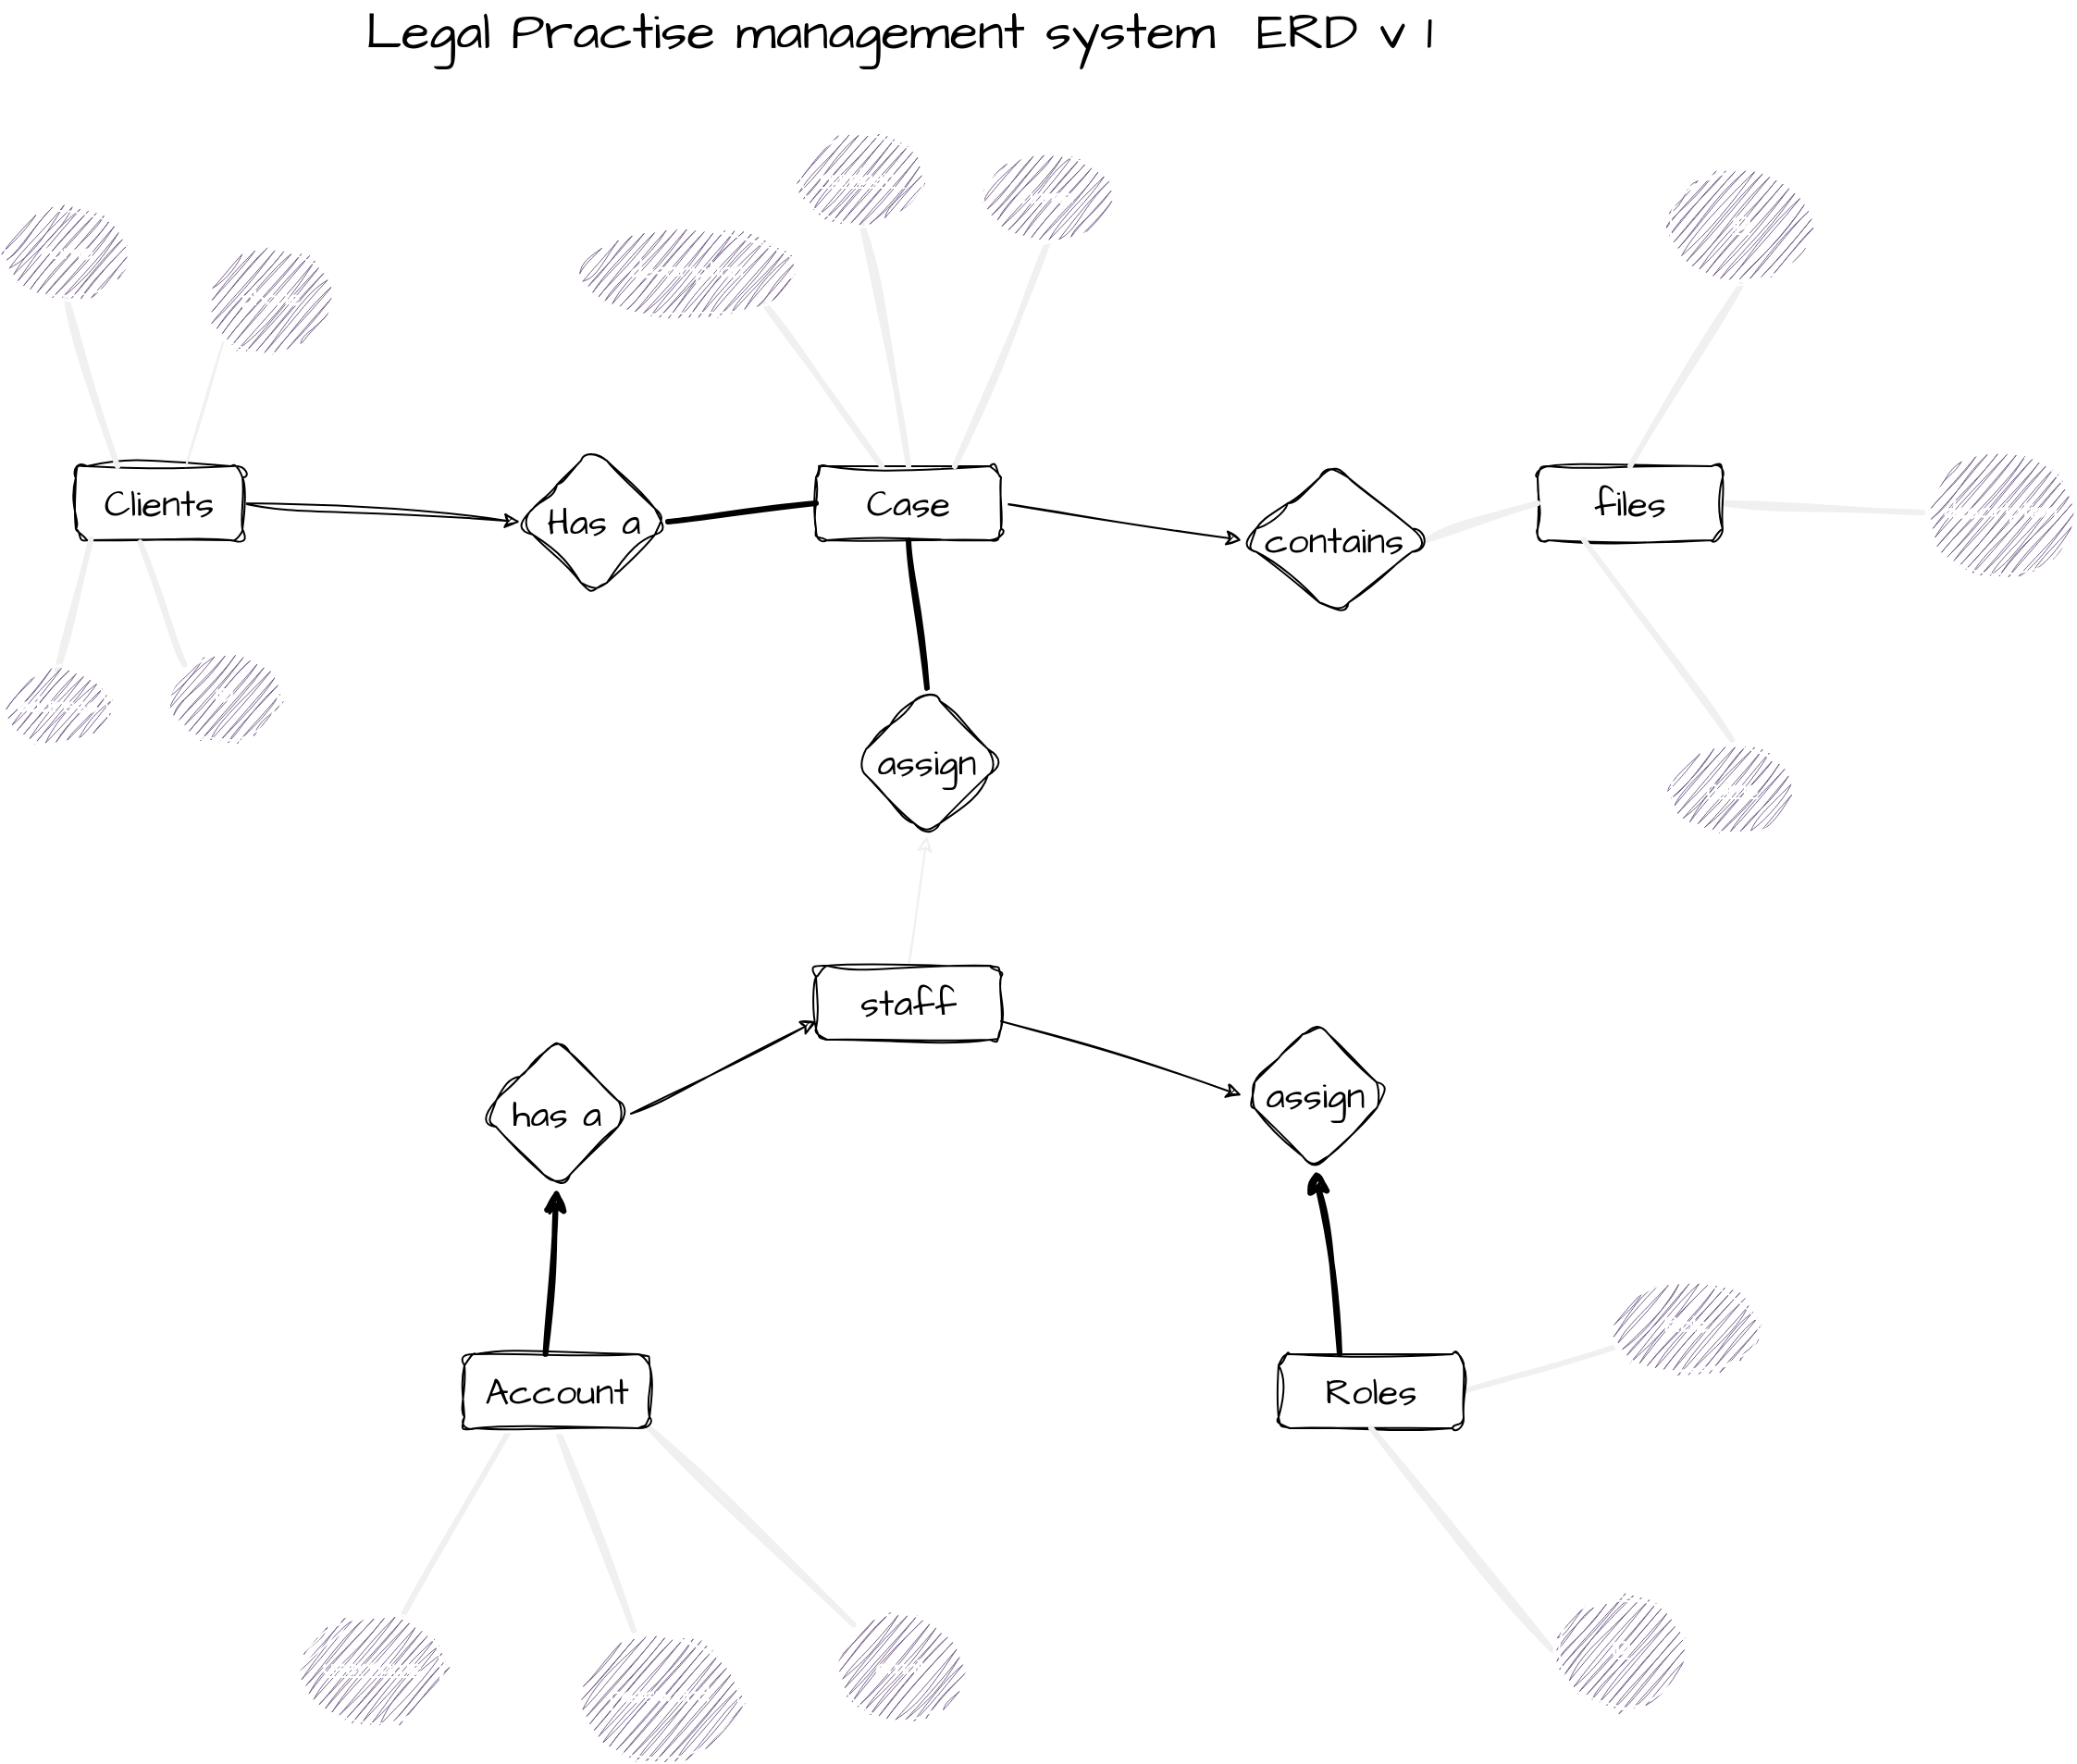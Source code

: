 <mxfile>
    <diagram id="awQgrbGgzw3g0vj8eeHL" name="Page-1">
        <mxGraphModel dx="1375" dy="981" grid="1" gridSize="10" guides="1" tooltips="1" connect="1" arrows="1" fold="1" page="1" pageScale="1" pageWidth="850" pageHeight="1100" math="0" shadow="0">
            <root>
                <mxCell id="0"/>
                <mxCell id="1" parent="0"/>
                <mxCell id="15" style="edgeStyle=none;hachureGap=4;html=1;exitX=1;exitY=0.5;exitDx=0;exitDy=0;entryX=0;entryY=0.5;entryDx=0;entryDy=0;fontFamily=Architects Daughter;fontSource=https%3A%2F%2Ffonts.googleapis.com%2Fcss%3Ffamily%3DArchitects%2BDaughter;fontSize=16;rounded=1;sketch=1;curveFitting=1;jiggle=2;" edge="1" parent="1" source="2" target="10">
                    <mxGeometry relative="1" as="geometry"/>
                </mxCell>
                <mxCell id="2" value="Clients" style="rounded=1;whiteSpace=wrap;html=1;hachureGap=4;fontFamily=Architects Daughter;fontSource=https%3A%2F%2Ffonts.googleapis.com%2Fcss%3Ffamily%3DArchitects%2BDaughter;fontSize=20;sketch=1;curveFitting=1;jiggle=2;" vertex="1" parent="1">
                    <mxGeometry x="40" y="260" width="90" height="40" as="geometry"/>
                </mxCell>
                <mxCell id="17" style="edgeStyle=none;hachureGap=4;html=1;exitX=1;exitY=0.5;exitDx=0;exitDy=0;entryX=0;entryY=0.5;entryDx=0;entryDy=0;fontFamily=Architects Daughter;fontSource=https%3A%2F%2Ffonts.googleapis.com%2Fcss%3Ffamily%3DArchitects%2BDaughter;fontSize=16;rounded=1;sketch=1;curveFitting=1;jiggle=2;" edge="1" parent="1" source="3" target="11">
                    <mxGeometry relative="1" as="geometry"/>
                </mxCell>
                <mxCell id="19" style="edgeStyle=none;hachureGap=4;html=1;exitX=0.5;exitY=1;exitDx=0;exitDy=0;entryX=0.5;entryY=0;entryDx=0;entryDy=0;fontFamily=Architects Daughter;fontSource=https%3A%2F%2Ffonts.googleapis.com%2Fcss%3Ffamily%3DArchitects%2BDaughter;fontSize=16;rounded=1;sketch=1;curveFitting=1;jiggle=2;endArrow=none;endFill=0;strokeWidth=3;" edge="1" parent="1" source="3" target="12">
                    <mxGeometry relative="1" as="geometry"/>
                </mxCell>
                <mxCell id="3" value="Case" style="rounded=1;whiteSpace=wrap;html=1;hachureGap=4;fontFamily=Architects Daughter;fontSource=https%3A%2F%2Ffonts.googleapis.com%2Fcss%3Ffamily%3DArchitects%2BDaughter;fontSize=20;sketch=1;curveFitting=1;jiggle=2;" vertex="1" parent="1">
                    <mxGeometry x="440" y="260" width="100" height="40" as="geometry"/>
                </mxCell>
                <mxCell id="59" style="edgeStyle=none;rounded=1;sketch=1;hachureGap=4;jiggle=2;curveFitting=1;html=1;exitX=1;exitY=0.5;exitDx=0;exitDy=0;entryX=0;entryY=0.5;entryDx=0;entryDy=0;strokeColor=#F0F0F0;strokeWidth=3;fontFamily=Architects Daughter;fontSource=https%3A%2F%2Ffonts.googleapis.com%2Fcss%3Ffamily%3DArchitects%2BDaughter;fontSize=16;startArrow=none;startFill=0;endArrow=none;endFill=0;" edge="1" parent="1" source="5" target="44">
                    <mxGeometry relative="1" as="geometry"/>
                </mxCell>
                <mxCell id="5" value="files" style="rounded=1;whiteSpace=wrap;html=1;hachureGap=4;fontFamily=Architects Daughter;fontSource=https%3A%2F%2Ffonts.googleapis.com%2Fcss%3Ffamily%3DArchitects%2BDaughter;fontSize=20;sketch=1;curveFitting=1;jiggle=2;" vertex="1" parent="1">
                    <mxGeometry x="830" y="260" width="100" height="40" as="geometry"/>
                </mxCell>
                <mxCell id="23" style="edgeStyle=none;hachureGap=4;html=1;exitX=1;exitY=0.75;exitDx=0;exitDy=0;entryX=0;entryY=0.5;entryDx=0;entryDy=0;fontFamily=Architects Daughter;fontSource=https%3A%2F%2Ffonts.googleapis.com%2Fcss%3Ffamily%3DArchitects%2BDaughter;fontSize=16;rounded=1;sketch=1;curveFitting=1;jiggle=2;" edge="1" parent="1" source="6" target="14">
                    <mxGeometry relative="1" as="geometry"/>
                </mxCell>
                <mxCell id="28" style="edgeStyle=none;rounded=1;sketch=1;hachureGap=4;jiggle=2;curveFitting=1;html=1;exitX=0.5;exitY=0;exitDx=0;exitDy=0;entryX=0.5;entryY=1;entryDx=0;entryDy=0;strokeColor=#F0F0F0;strokeWidth=1;fontFamily=Architects Daughter;fontSource=https%3A%2F%2Ffonts.googleapis.com%2Fcss%3Ffamily%3DArchitects%2BDaughter;fontSize=16;startArrow=none;startFill=0;endArrow=classic;endFill=1;" edge="1" parent="1" source="6" target="12">
                    <mxGeometry relative="1" as="geometry"/>
                </mxCell>
                <mxCell id="6" value="staff" style="rounded=1;whiteSpace=wrap;html=1;hachureGap=4;fontFamily=Architects Daughter;fontSource=https%3A%2F%2Ffonts.googleapis.com%2Fcss%3Ffamily%3DArchitects%2BDaughter;fontSize=20;sketch=1;curveFitting=1;jiggle=2;" vertex="1" parent="1">
                    <mxGeometry x="440" y="530" width="100" height="40" as="geometry"/>
                </mxCell>
                <mxCell id="52" style="edgeStyle=none;rounded=1;sketch=1;hachureGap=4;jiggle=2;curveFitting=1;html=1;exitX=1;exitY=0.5;exitDx=0;exitDy=0;strokeColor=#F0F0F0;strokeWidth=3;fontFamily=Architects Daughter;fontSource=https%3A%2F%2Ffonts.googleapis.com%2Fcss%3Ffamily%3DArchitects%2BDaughter;fontSize=16;startArrow=none;startFill=0;endArrow=none;endFill=0;" edge="1" parent="1" source="8" target="47">
                    <mxGeometry relative="1" as="geometry"/>
                </mxCell>
                <mxCell id="8" value="Roles" style="rounded=1;whiteSpace=wrap;html=1;hachureGap=4;fontFamily=Architects Daughter;fontSource=https%3A%2F%2Ffonts.googleapis.com%2Fcss%3Ffamily%3DArchitects%2BDaughter;fontSize=20;sketch=1;curveFitting=1;jiggle=2;" vertex="1" parent="1">
                    <mxGeometry x="690" y="740" width="100" height="40" as="geometry"/>
                </mxCell>
                <mxCell id="53" style="edgeStyle=none;rounded=1;sketch=1;hachureGap=4;jiggle=2;curveFitting=1;html=1;exitX=0.25;exitY=1;exitDx=0;exitDy=0;strokeColor=#F0F0F0;strokeWidth=3;fontFamily=Architects Daughter;fontSource=https%3A%2F%2Ffonts.googleapis.com%2Fcss%3Ffamily%3DArchitects%2BDaughter;fontSize=16;startArrow=none;startFill=0;endArrow=none;endFill=0;" edge="1" parent="1" source="9" target="48">
                    <mxGeometry relative="1" as="geometry"/>
                </mxCell>
                <mxCell id="54" style="edgeStyle=none;rounded=1;sketch=1;hachureGap=4;jiggle=2;curveFitting=1;html=1;exitX=0.5;exitY=1;exitDx=0;exitDy=0;strokeColor=#F0F0F0;strokeWidth=3;fontFamily=Architects Daughter;fontSource=https%3A%2F%2Ffonts.googleapis.com%2Fcss%3Ffamily%3DArchitects%2BDaughter;fontSize=16;startArrow=none;startFill=0;endArrow=none;endFill=0;" edge="1" parent="1" source="9" target="49">
                    <mxGeometry relative="1" as="geometry"/>
                </mxCell>
                <mxCell id="55" style="edgeStyle=none;rounded=1;sketch=1;hachureGap=4;jiggle=2;curveFitting=1;html=1;exitX=1;exitY=1;exitDx=0;exitDy=0;strokeColor=#F0F0F0;strokeWidth=3;fontFamily=Architects Daughter;fontSource=https%3A%2F%2Ffonts.googleapis.com%2Fcss%3Ffamily%3DArchitects%2BDaughter;fontSize=16;startArrow=none;startFill=0;endArrow=none;endFill=0;" edge="1" parent="1" source="9" target="50">
                    <mxGeometry relative="1" as="geometry"/>
                </mxCell>
                <mxCell id="9" value="Account" style="rounded=1;whiteSpace=wrap;html=1;hachureGap=4;fontFamily=Architects Daughter;fontSource=https%3A%2F%2Ffonts.googleapis.com%2Fcss%3Ffamily%3DArchitects%2BDaughter;fontSize=20;sketch=1;curveFitting=1;jiggle=2;" vertex="1" parent="1">
                    <mxGeometry x="250" y="740" width="100" height="40" as="geometry"/>
                </mxCell>
                <mxCell id="26" style="edgeStyle=none;rounded=1;sketch=1;hachureGap=4;jiggle=2;curveFitting=1;html=1;exitX=1;exitY=0.5;exitDx=0;exitDy=0;entryX=0;entryY=0.5;entryDx=0;entryDy=0;strokeWidth=3;fontFamily=Architects Daughter;fontSource=https%3A%2F%2Ffonts.googleapis.com%2Fcss%3Ffamily%3DArchitects%2BDaughter;fontSize=16;startArrow=none;startFill=0;endArrow=none;endFill=0;" edge="1" parent="1" source="10" target="3">
                    <mxGeometry relative="1" as="geometry"/>
                </mxCell>
                <mxCell id="10" value="Has a" style="rhombus;whiteSpace=wrap;html=1;hachureGap=4;fontFamily=Architects Daughter;fontSource=https%3A%2F%2Ffonts.googleapis.com%2Fcss%3Ffamily%3DArchitects%2BDaughter;fontSize=20;rounded=1;sketch=1;curveFitting=1;jiggle=2;" vertex="1" parent="1">
                    <mxGeometry x="280" y="250" width="80" height="80" as="geometry"/>
                </mxCell>
                <mxCell id="18" style="edgeStyle=none;hachureGap=4;html=1;exitX=1;exitY=0.5;exitDx=0;exitDy=0;entryX=0;entryY=0.5;entryDx=0;entryDy=0;fontFamily=Architects Daughter;fontSource=https%3A%2F%2Ffonts.googleapis.com%2Fcss%3Ffamily%3DArchitects%2BDaughter;fontSize=16;rounded=1;sketch=1;curveFitting=1;jiggle=2;endArrow=none;endFill=0;strokeColor=#F0F0F0;strokeWidth=3;" edge="1" parent="1" source="11" target="5">
                    <mxGeometry relative="1" as="geometry"/>
                </mxCell>
                <mxCell id="11" value="contains" style="rhombus;whiteSpace=wrap;html=1;hachureGap=4;fontFamily=Architects Daughter;fontSource=https%3A%2F%2Ffonts.googleapis.com%2Fcss%3Ffamily%3DArchitects%2BDaughter;fontSize=20;rounded=1;sketch=1;curveFitting=1;jiggle=2;" vertex="1" parent="1">
                    <mxGeometry x="670" y="260" width="100" height="80" as="geometry"/>
                </mxCell>
                <mxCell id="12" value="assign" style="rhombus;whiteSpace=wrap;html=1;hachureGap=4;fontFamily=Architects Daughter;fontSource=https%3A%2F%2Ffonts.googleapis.com%2Fcss%3Ffamily%3DArchitects%2BDaughter;fontSize=20;rounded=1;sketch=1;curveFitting=1;jiggle=2;" vertex="1" parent="1">
                    <mxGeometry x="460" y="380" width="80" height="80" as="geometry"/>
                </mxCell>
                <mxCell id="21" style="edgeStyle=none;hachureGap=4;html=1;exitX=1;exitY=0.5;exitDx=0;exitDy=0;entryX=0;entryY=0.75;entryDx=0;entryDy=0;fontFamily=Architects Daughter;fontSource=https%3A%2F%2Ffonts.googleapis.com%2Fcss%3Ffamily%3DArchitects%2BDaughter;fontSize=16;rounded=1;sketch=1;curveFitting=1;jiggle=2;" edge="1" parent="1" source="13" target="6">
                    <mxGeometry relative="1" as="geometry"/>
                </mxCell>
                <mxCell id="22" style="edgeStyle=none;hachureGap=4;html=1;exitX=0.5;exitY=1;exitDx=0;exitDy=0;entryX=0.438;entryY=-0.003;entryDx=0;entryDy=0;entryPerimeter=0;fontFamily=Architects Daughter;fontSource=https%3A%2F%2Ffonts.googleapis.com%2Fcss%3Ffamily%3DArchitects%2BDaughter;fontSize=16;rounded=1;sketch=1;curveFitting=1;jiggle=2;startArrow=classic;startFill=1;endArrow=none;endFill=0;strokeWidth=3;" edge="1" parent="1" source="13" target="9">
                    <mxGeometry relative="1" as="geometry"/>
                </mxCell>
                <mxCell id="13" value="has a" style="rhombus;whiteSpace=wrap;html=1;hachureGap=4;fontFamily=Architects Daughter;fontSource=https%3A%2F%2Ffonts.googleapis.com%2Fcss%3Ffamily%3DArchitects%2BDaughter;fontSize=20;rounded=1;sketch=1;curveFitting=1;jiggle=2;" vertex="1" parent="1">
                    <mxGeometry x="260" y="570" width="80" height="80" as="geometry"/>
                </mxCell>
                <mxCell id="24" style="edgeStyle=none;hachureGap=4;html=1;exitX=0.5;exitY=1;exitDx=0;exitDy=0;entryX=0.33;entryY=-0.003;entryDx=0;entryDy=0;entryPerimeter=0;fontFamily=Architects Daughter;fontSource=https%3A%2F%2Ffonts.googleapis.com%2Fcss%3Ffamily%3DArchitects%2BDaughter;fontSize=16;rounded=1;sketch=1;curveFitting=1;jiggle=2;endArrow=none;endFill=0;startArrow=classic;startFill=1;strokeWidth=3;" edge="1" parent="1" source="14" target="8">
                    <mxGeometry relative="1" as="geometry"/>
                </mxCell>
                <mxCell id="14" value="assign" style="rhombus;whiteSpace=wrap;html=1;hachureGap=4;fontFamily=Architects Daughter;fontSource=https%3A%2F%2Ffonts.googleapis.com%2Fcss%3Ffamily%3DArchitects%2BDaughter;fontSize=20;rounded=1;sketch=1;curveFitting=1;jiggle=2;" vertex="1" parent="1">
                    <mxGeometry x="670" y="560" width="80" height="80" as="geometry"/>
                </mxCell>
                <mxCell id="36" style="edgeStyle=none;rounded=1;sketch=1;hachureGap=4;jiggle=2;curveFitting=1;html=1;exitX=0;exitY=1;exitDx=0;exitDy=0;entryX=0.66;entryY=0.003;entryDx=0;entryDy=0;entryPerimeter=0;strokeColor=#F0F0F0;strokeWidth=1;fontFamily=Architects Daughter;fontSource=https%3A%2F%2Ffonts.googleapis.com%2Fcss%3Ffamily%3DArchitects%2BDaughter;fontSize=16;startArrow=none;startFill=0;endArrow=none;endFill=0;" edge="1" parent="1" source="29" target="2">
                    <mxGeometry relative="1" as="geometry"/>
                </mxCell>
                <mxCell id="29" value="phone" style="ellipse;whiteSpace=wrap;html=1;rounded=1;sketch=1;hachureGap=4;jiggle=2;curveFitting=1;fontFamily=Architects Daughter;fontSource=https%3A%2F%2Ffonts.googleapis.com%2Fcss%3Ffamily%3DArchitects%2BDaughter;fontSize=12;fillColor=#76608a;fontColor=#ffffff;strokeColor=#FFFFFF;fontStyle=1" vertex="1" parent="1">
                    <mxGeometry x="110" y="140" width="70" height="60" as="geometry"/>
                </mxCell>
                <mxCell id="35" style="edgeStyle=none;rounded=1;sketch=1;hachureGap=4;jiggle=2;curveFitting=1;html=1;exitX=0.5;exitY=1;exitDx=0;exitDy=0;entryX=0.25;entryY=0;entryDx=0;entryDy=0;strokeColor=#F0F0F0;strokeWidth=3;fontFamily=Architects Daughter;fontSource=https%3A%2F%2Ffonts.googleapis.com%2Fcss%3Ffamily%3DArchitects%2BDaughter;fontSize=16;startArrow=none;startFill=0;endArrow=none;endFill=0;" edge="1" parent="1" source="30" target="2">
                    <mxGeometry relative="1" as="geometry"/>
                </mxCell>
                <mxCell id="30" value="name" style="ellipse;whiteSpace=wrap;html=1;rounded=1;sketch=1;hachureGap=4;jiggle=2;curveFitting=1;fontFamily=Architects Daughter;fontSource=https%3A%2F%2Ffonts.googleapis.com%2Fcss%3Ffamily%3DArchitects%2BDaughter;fontSize=12;fillColor=#76608a;fontColor=#ffffff;strokeColor=#FFFFFF;fontStyle=1" vertex="1" parent="1">
                    <mxGeometry y="120" width="70" height="50" as="geometry"/>
                </mxCell>
                <mxCell id="34" style="edgeStyle=none;rounded=1;sketch=1;hachureGap=4;jiggle=2;curveFitting=1;html=1;exitX=0.5;exitY=0;exitDx=0;exitDy=0;entryX=0.091;entryY=0.983;entryDx=0;entryDy=0;entryPerimeter=0;strokeColor=#F0F0F0;strokeWidth=3;fontFamily=Architects Daughter;fontSource=https%3A%2F%2Ffonts.googleapis.com%2Fcss%3Ffamily%3DArchitects%2BDaughter;fontSize=16;startArrow=none;startFill=0;endArrow=none;endFill=0;" edge="1" parent="1" source="31" target="2">
                    <mxGeometry relative="1" as="geometry"/>
                </mxCell>
                <mxCell id="31" value="address" style="ellipse;whiteSpace=wrap;html=1;rounded=1;sketch=1;hachureGap=4;jiggle=2;curveFitting=1;fontFamily=Architects Daughter;fontSource=https%3A%2F%2Ffonts.googleapis.com%2Fcss%3Ffamily%3DArchitects%2BDaughter;fontSize=12;fillColor=#76608a;fontColor=#ffffff;strokeColor=#FFFFFF;fontStyle=1" vertex="1" parent="1">
                    <mxGeometry y="370" width="60" height="40" as="geometry"/>
                </mxCell>
                <mxCell id="41" style="edgeStyle=none;rounded=1;sketch=1;hachureGap=4;jiggle=2;curveFitting=1;html=1;exitX=0.5;exitY=1;exitDx=0;exitDy=0;entryX=0.5;entryY=0;entryDx=0;entryDy=0;strokeColor=#F0F0F0;strokeWidth=3;fontFamily=Architects Daughter;fontSource=https%3A%2F%2Ffonts.googleapis.com%2Fcss%3Ffamily%3DArchitects%2BDaughter;fontSize=16;startArrow=none;startFill=0;endArrow=none;endFill=0;" edge="1" parent="1" source="37" target="3">
                    <mxGeometry relative="1" as="geometry"/>
                </mxCell>
                <mxCell id="37" value="number&amp;nbsp;" style="ellipse;whiteSpace=wrap;html=1;rounded=1;sketch=1;hachureGap=4;jiggle=2;curveFitting=1;fontFamily=Architects Daughter;fontSource=https%3A%2F%2Ffonts.googleapis.com%2Fcss%3Ffamily%3DArchitects%2BDaughter;fontSize=12;fillColor=#76608a;fontColor=#ffffff;strokeColor=#FFFFFF;fontStyle=5" vertex="1" parent="1">
                    <mxGeometry x="430" y="80" width="70" height="50" as="geometry"/>
                </mxCell>
                <mxCell id="40" style="edgeStyle=none;rounded=1;sketch=1;hachureGap=4;jiggle=2;curveFitting=1;html=1;exitX=0.5;exitY=1;exitDx=0;exitDy=0;entryX=0.75;entryY=0;entryDx=0;entryDy=0;strokeColor=#F0F0F0;strokeWidth=3;fontFamily=Architects Daughter;fontSource=https%3A%2F%2Ffonts.googleapis.com%2Fcss%3Ffamily%3DArchitects%2BDaughter;fontSize=16;startArrow=none;startFill=0;endArrow=none;endFill=0;" edge="1" parent="1" source="38" target="3">
                    <mxGeometry relative="1" as="geometry"/>
                </mxCell>
                <mxCell id="38" value="name" style="ellipse;whiteSpace=wrap;html=1;rounded=1;sketch=1;hachureGap=4;jiggle=2;curveFitting=1;fontFamily=Architects Daughter;fontSource=https%3A%2F%2Ffonts.googleapis.com%2Fcss%3Ffamily%3DArchitects%2BDaughter;fontSize=12;fillColor=#76608a;fontColor=#ffffff;strokeColor=#FFFFFF;fontStyle=1" vertex="1" parent="1">
                    <mxGeometry x="530" y="90" width="70" height="50" as="geometry"/>
                </mxCell>
                <mxCell id="42" style="edgeStyle=none;rounded=1;sketch=1;hachureGap=4;jiggle=2;curveFitting=1;html=1;exitX=1;exitY=1;exitDx=0;exitDy=0;strokeColor=#F0F0F0;strokeWidth=3;fontFamily=Architects Daughter;fontSource=https%3A%2F%2Ffonts.googleapis.com%2Fcss%3Ffamily%3DArchitects%2BDaughter;fontSize=16;startArrow=none;startFill=0;endArrow=none;endFill=0;" edge="1" parent="1" source="39" target="3">
                    <mxGeometry relative="1" as="geometry"/>
                </mxCell>
                <mxCell id="39" value="description" style="ellipse;whiteSpace=wrap;html=1;rounded=1;sketch=1;hachureGap=4;jiggle=2;curveFitting=1;fontFamily=Architects Daughter;fontSource=https%3A%2F%2Ffonts.googleapis.com%2Fcss%3Ffamily%3DArchitects%2BDaughter;fontSize=12;fillColor=#76608a;fontColor=#ffffff;strokeColor=#FFFFFF;fontStyle=1" vertex="1" parent="1">
                    <mxGeometry x="310" y="130" width="120" height="50" as="geometry"/>
                </mxCell>
                <mxCell id="58" style="edgeStyle=none;rounded=1;sketch=1;hachureGap=4;jiggle=2;curveFitting=1;html=1;exitX=0.5;exitY=1;exitDx=0;exitDy=0;entryX=0.5;entryY=0;entryDx=0;entryDy=0;strokeColor=#F0F0F0;strokeWidth=3;fontFamily=Architects Daughter;fontSource=https%3A%2F%2Ffonts.googleapis.com%2Fcss%3Ffamily%3DArchitects%2BDaughter;fontSize=16;startArrow=none;startFill=0;endArrow=none;endFill=0;" edge="1" parent="1" source="43" target="5">
                    <mxGeometry relative="1" as="geometry"/>
                </mxCell>
                <mxCell id="43" value="&lt;u style=&quot;font-size: 12px;&quot;&gt;ID&lt;/u&gt;" style="ellipse;whiteSpace=wrap;html=1;rounded=1;sketch=1;hachureGap=4;jiggle=2;curveFitting=1;fontFamily=Architects Daughter;fontSource=https%3A%2F%2Ffonts.googleapis.com%2Fcss%3Ffamily%3DArchitects%2BDaughter;fontSize=12;perimeterSpacing=2;strokeWidth=1;fillColor=#76608a;fontColor=#ffffff;strokeColor=#FFFFFF;fontStyle=1" vertex="1" parent="1">
                    <mxGeometry x="900" y="100" width="80" height="60" as="geometry"/>
                </mxCell>
                <mxCell id="44" value="description" style="ellipse;whiteSpace=wrap;html=1;rounded=1;sketch=1;hachureGap=4;jiggle=2;curveFitting=1;fontFamily=Architects Daughter;fontSource=https%3A%2F%2Ffonts.googleapis.com%2Fcss%3Ffamily%3DArchitects%2BDaughter;fontSize=12;perimeterSpacing=2;strokeWidth=1;fillColor=#76608a;fontColor=#ffffff;strokeColor=#FFFFFF;fontStyle=1" vertex="1" parent="1">
                    <mxGeometry x="1040" y="250" width="80" height="70" as="geometry"/>
                </mxCell>
                <mxCell id="56" style="edgeStyle=none;rounded=1;sketch=1;hachureGap=4;jiggle=2;curveFitting=1;html=1;exitX=0.5;exitY=0;exitDx=0;exitDy=0;entryX=0.25;entryY=1;entryDx=0;entryDy=0;strokeColor=#F0F0F0;strokeWidth=3;fontFamily=Architects Daughter;fontSource=https%3A%2F%2Ffonts.googleapis.com%2Fcss%3Ffamily%3DArchitects%2BDaughter;fontSize=16;startArrow=none;startFill=0;endArrow=none;endFill=0;" edge="1" parent="1" source="45" target="5">
                    <mxGeometry relative="1" as="geometry"/>
                </mxCell>
                <mxCell id="45" value="name" style="ellipse;whiteSpace=wrap;html=1;rounded=1;sketch=1;hachureGap=4;jiggle=2;curveFitting=1;fontFamily=Architects Daughter;fontSource=https%3A%2F%2Ffonts.googleapis.com%2Fcss%3Ffamily%3DArchitects%2BDaughter;fontSize=12;perimeterSpacing=2;strokeWidth=1;fillColor=#76608a;fontColor=#ffffff;strokeColor=#FFFFFF;fontStyle=5" vertex="1" parent="1">
                    <mxGeometry x="900" y="410" width="70" height="50" as="geometry"/>
                </mxCell>
                <mxCell id="51" style="edgeStyle=none;rounded=1;sketch=1;hachureGap=4;jiggle=2;curveFitting=1;html=1;exitX=0;exitY=0.5;exitDx=0;exitDy=0;entryX=0.5;entryY=1;entryDx=0;entryDy=0;strokeColor=#F0F0F0;strokeWidth=3;fontFamily=Architects Daughter;fontSource=https%3A%2F%2Ffonts.googleapis.com%2Fcss%3Ffamily%3DArchitects%2BDaughter;fontSize=16;startArrow=none;startFill=0;endArrow=none;endFill=0;" edge="1" parent="1" source="46" target="8">
                    <mxGeometry relative="1" as="geometry"/>
                </mxCell>
                <mxCell id="46" value="&lt;u style=&quot;font-size: 12px;&quot;&gt;ID&lt;/u&gt;" style="ellipse;whiteSpace=wrap;html=1;rounded=1;sketch=1;hachureGap=4;jiggle=2;curveFitting=1;fontFamily=Architects Daughter;fontSource=https%3A%2F%2Ffonts.googleapis.com%2Fcss%3Ffamily%3DArchitects%2BDaughter;fontSize=12;perimeterSpacing=2;strokeWidth=1;fillColor=#76608a;fontColor=#ffffff;strokeColor=#FFFFFF;fontStyle=1" vertex="1" parent="1">
                    <mxGeometry x="840" y="870" width="70" height="60" as="geometry"/>
                </mxCell>
                <mxCell id="47" value="Role" style="ellipse;whiteSpace=wrap;html=1;rounded=1;sketch=1;hachureGap=4;jiggle=2;curveFitting=1;fontFamily=Architects Daughter;fontSource=https%3A%2F%2Ffonts.googleapis.com%2Fcss%3Ffamily%3DArchitects%2BDaughter;fontSize=12;perimeterSpacing=2;strokeWidth=1;fillColor=#76608a;fontColor=#ffffff;strokeColor=#FFFFFF;fontStyle=1" vertex="1" parent="1">
                    <mxGeometry x="870" y="700" width="80" height="50" as="geometry"/>
                </mxCell>
                <mxCell id="48" value="&lt;u style=&quot;font-size: 12px;&quot;&gt;username&lt;/u&gt;" style="ellipse;whiteSpace=wrap;html=1;rounded=1;sketch=1;hachureGap=4;jiggle=2;curveFitting=1;fontFamily=Architects Daughter;fontSource=https%3A%2F%2Ffonts.googleapis.com%2Fcss%3Ffamily%3DArchitects%2BDaughter;fontSize=12;perimeterSpacing=2;strokeWidth=1;fillColor=#76608a;fontColor=#ffffff;strokeColor=#FFFFFF;fontStyle=1" vertex="1" parent="1">
                    <mxGeometry x="160" y="880" width="80" height="60" as="geometry"/>
                </mxCell>
                <mxCell id="49" value="password" style="ellipse;whiteSpace=wrap;html=1;rounded=1;sketch=1;hachureGap=4;jiggle=2;curveFitting=1;fontFamily=Architects Daughter;fontSource=https%3A%2F%2Ffonts.googleapis.com%2Fcss%3Ffamily%3DArchitects%2BDaughter;fontSize=12;perimeterSpacing=2;strokeWidth=1;fillColor=#76608a;fontColor=#ffffff;strokeColor=#FFFFFF;fontStyle=1" vertex="1" parent="1">
                    <mxGeometry x="310" y="890" width="90" height="70" as="geometry"/>
                </mxCell>
                <mxCell id="50" value="email" style="ellipse;whiteSpace=wrap;html=1;rounded=1;sketch=1;hachureGap=4;jiggle=2;curveFitting=1;fontFamily=Architects Daughter;fontSource=https%3A%2F%2Ffonts.googleapis.com%2Fcss%3Ffamily%3DArchitects%2BDaughter;fontSize=12;perimeterSpacing=2;strokeWidth=1;fillColor=#76608a;fontColor=#ffffff;strokeColor=#FFFFFF;fontStyle=1" vertex="1" parent="1">
                    <mxGeometry x="450" y="880" width="70" height="60" as="geometry"/>
                </mxCell>
                <mxCell id="61" value="&lt;font style=&quot;font-size: 28px;&quot;&gt;Legal Practise management system&amp;nbsp; ERD v 1&lt;/font&gt;" style="text;html=1;strokeColor=none;fillColor=none;align=center;verticalAlign=middle;whiteSpace=wrap;rounded=0;sketch=1;hachureGap=4;jiggle=2;curveFitting=1;strokeWidth=1;fontFamily=Architects Daughter;fontSource=https%3A%2F%2Ffonts.googleapis.com%2Fcss%3Ffamily%3DArchitects%2BDaughter;fontSize=12;" vertex="1" parent="1">
                    <mxGeometry x="190" y="10" width="590" height="30" as="geometry"/>
                </mxCell>
                <mxCell id="64" style="edgeStyle=none;rounded=1;sketch=1;hachureGap=4;jiggle=2;curveFitting=1;html=1;exitX=0;exitY=0;exitDx=0;exitDy=0;entryX=0.386;entryY=1.03;entryDx=0;entryDy=0;entryPerimeter=0;strokeColor=#F0F0F0;strokeWidth=3;fontFamily=Architects Daughter;fontSource=https%3A%2F%2Ffonts.googleapis.com%2Fcss%3Ffamily%3DArchitects%2BDaughter;fontSize=28;startArrow=none;startFill=0;endArrow=none;endFill=0;" edge="1" parent="1" source="63" target="2">
                    <mxGeometry relative="1" as="geometry"/>
                </mxCell>
                <mxCell id="63" value="ID" style="ellipse;whiteSpace=wrap;html=1;rounded=1;sketch=1;hachureGap=4;jiggle=2;curveFitting=1;fontFamily=Architects Daughter;fontSource=https%3A%2F%2Ffonts.googleapis.com%2Fcss%3Ffamily%3DArchitects%2BDaughter;fontSize=12;fillColor=#76608a;fontColor=#ffffff;strokeColor=#FFFFFF;fontStyle=1" vertex="1" parent="1">
                    <mxGeometry x="90" y="360" width="60" height="50" as="geometry"/>
                </mxCell>
            </root>
        </mxGraphModel>
    </diagram>
</mxfile>
